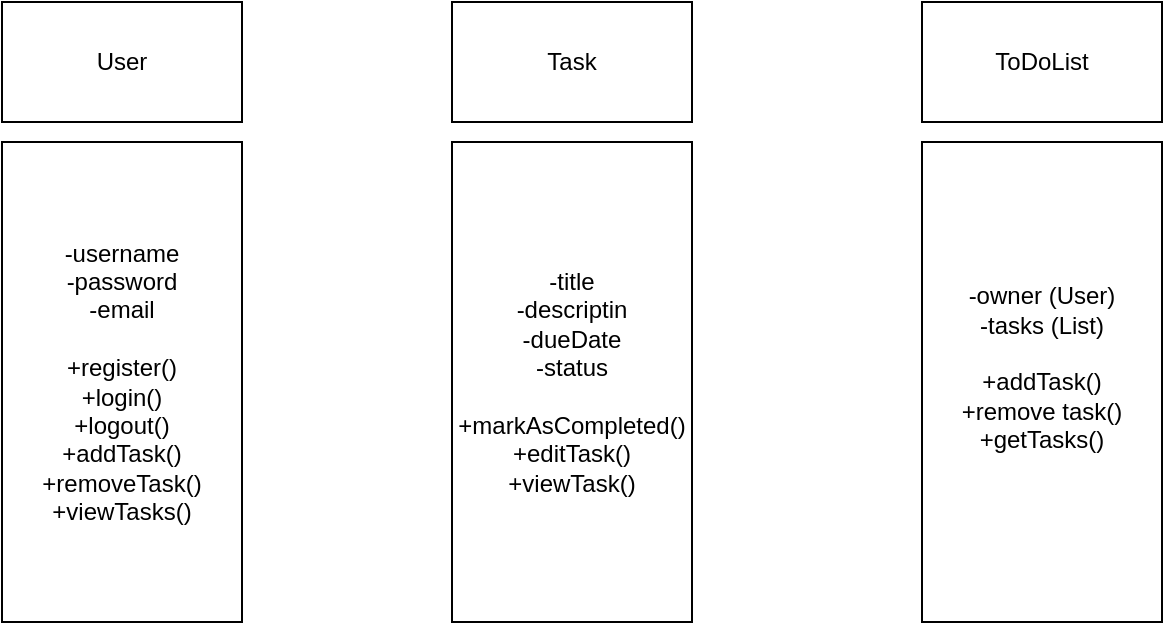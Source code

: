 <mxfile version="24.6.4" type="device">
  <diagram name="Page-1" id="R6GyDgncnSuUlEDgX3DP">
    <mxGraphModel dx="2074" dy="1138" grid="1" gridSize="10" guides="1" tooltips="1" connect="1" arrows="1" fold="1" page="1" pageScale="1" pageWidth="850" pageHeight="1100" math="0" shadow="0">
      <root>
        <mxCell id="0" />
        <mxCell id="1" parent="0" />
        <mxCell id="VOb6SUR6aHeEpssu1InY-3" value="User" style="whiteSpace=wrap;html=1;" vertex="1" parent="1">
          <mxGeometry x="140" y="250" width="120" height="60" as="geometry" />
        </mxCell>
        <mxCell id="VOb6SUR6aHeEpssu1InY-5" value="-username&lt;br&gt;-password&lt;br&gt;-email&lt;br&gt;&lt;br&gt;+register()&lt;br&gt;+login()&lt;br&gt;+logout()&lt;br&gt;+addTask()&lt;br&gt;+removeTask()&lt;br&gt;+viewTasks()" style="whiteSpace=wrap;html=1;" vertex="1" parent="1">
          <mxGeometry x="140" y="320" width="120" height="240" as="geometry" />
        </mxCell>
        <mxCell id="VOb6SUR6aHeEpssu1InY-6" value="Task" style="whiteSpace=wrap;html=1;" vertex="1" parent="1">
          <mxGeometry x="365" y="250" width="120" height="60" as="geometry" />
        </mxCell>
        <mxCell id="VOb6SUR6aHeEpssu1InY-7" value="-title&lt;br&gt;-descriptin&lt;br&gt;-dueDate&lt;br&gt;-status&lt;br&gt;&lt;br&gt;+markAsCompleted()&lt;br&gt;+editTask()&lt;br&gt;+viewTask()" style="whiteSpace=wrap;html=1;" vertex="1" parent="1">
          <mxGeometry x="365" y="320" width="120" height="240" as="geometry" />
        </mxCell>
        <mxCell id="VOb6SUR6aHeEpssu1InY-8" value="ToDoList" style="whiteSpace=wrap;html=1;" vertex="1" parent="1">
          <mxGeometry x="600" y="250" width="120" height="60" as="geometry" />
        </mxCell>
        <mxCell id="VOb6SUR6aHeEpssu1InY-9" value="-owner (User)&lt;br&gt;-tasks (List)&lt;br&gt;&lt;br&gt;+addTask()&lt;br&gt;+remove task()&lt;br&gt;+getTasks()&lt;br&gt;&lt;div&gt;&lt;br&gt;&lt;/div&gt;" style="whiteSpace=wrap;html=1;" vertex="1" parent="1">
          <mxGeometry x="600" y="320" width="120" height="240" as="geometry" />
        </mxCell>
      </root>
    </mxGraphModel>
  </diagram>
</mxfile>
